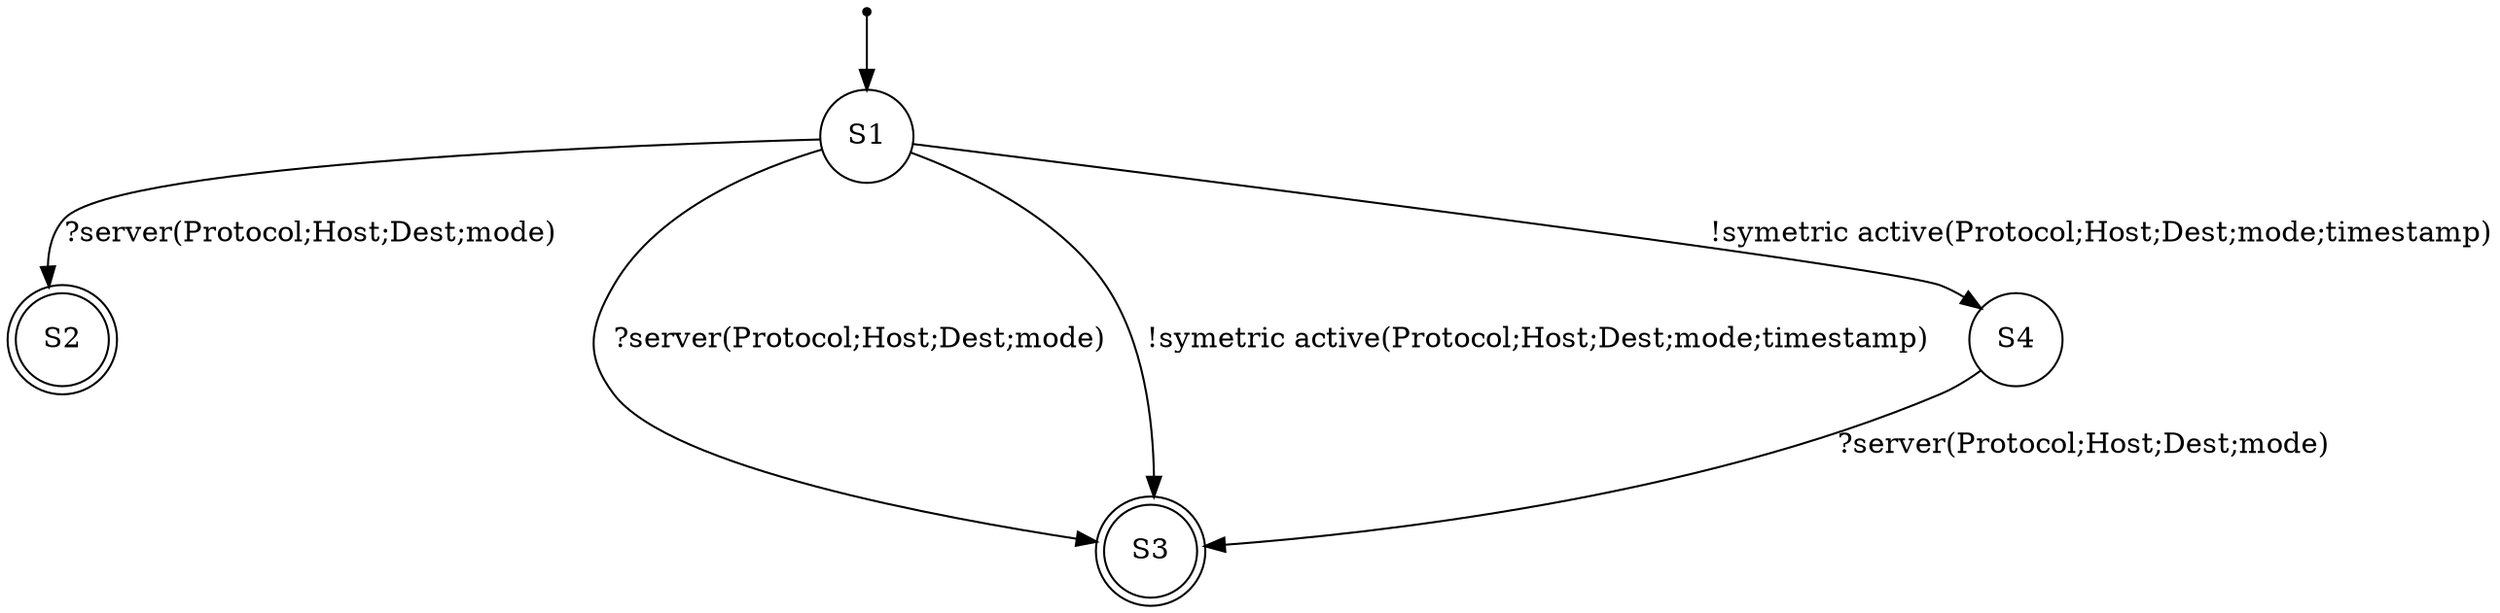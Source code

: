 digraph LTS {
S00[shape=point]
S1[label=S1,shape=circle];
S2[label=S2,shape=doublecircle];
S3[label=S3,shape=doublecircle];
S4[label=S4,shape=circle];
S00 -> S1
S1 -> S2[label ="?server(Protocol;Host;Dest;mode)"];
S1 -> S3[label ="?server(Protocol;Host;Dest;mode)"];
S1 -> S3[label ="!symetric active(Protocol;Host;Dest;mode;timestamp)"];
S1 -> S4[label ="!symetric active(Protocol;Host;Dest;mode;timestamp)"];
S4 -> S3[label ="?server(Protocol;Host;Dest;mode)"];
}
